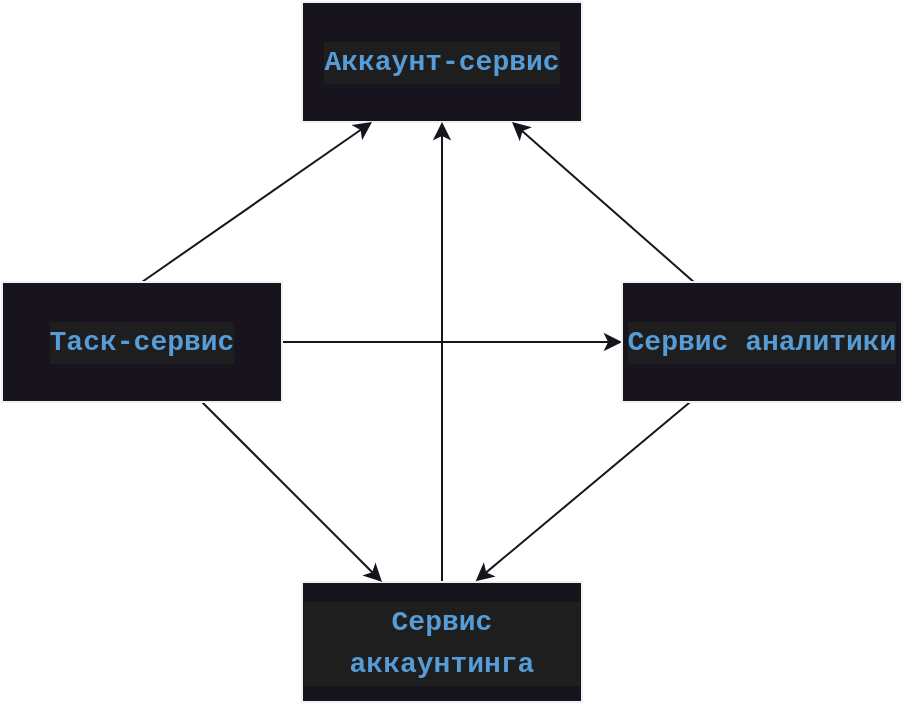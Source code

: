 <mxfile>
    <diagram id="cs8eAwnBnD0t727MsK7l" name="Страница 1">
        <mxGraphModel dx="1491" dy="982" grid="1" gridSize="10" guides="1" tooltips="1" connect="1" arrows="1" fold="1" page="1" pageScale="1" pageWidth="827" pageHeight="1169" background="#ffffff" math="0" shadow="0">
            <root>
                <mxCell id="0"/>
                <mxCell id="1" parent="0"/>
                <mxCell id="3" value="&lt;div style=&quot;color: rgb(212, 212, 212); background-color: rgb(30, 30, 30); font-family: Menlo, Monaco, &amp;quot;Courier New&amp;quot;, monospace; font-size: 14px; line-height: 21px;&quot;&gt;&lt;span style=&quot;color: #569cd6;font-weight: bold;&quot;&gt;Аккаунт-сервис&lt;/span&gt;&lt;/div&gt;" style="rounded=0;whiteSpace=wrap;html=1;fillColor=#18141D;strokeColor=#F0F0F0;" parent="1" vertex="1">
                    <mxGeometry x="210" y="170" width="140" height="60" as="geometry"/>
                </mxCell>
                <mxCell id="12" style="edgeStyle=none;html=1;entryX=0.5;entryY=1;entryDx=0;entryDy=0;strokeColor=#18141D;fillColor=#18141D;" parent="1" source="5" target="3" edge="1">
                    <mxGeometry relative="1" as="geometry">
                        <mxPoint x="296" y="232" as="targetPoint"/>
                    </mxGeometry>
                </mxCell>
                <mxCell id="5" value="&lt;div style=&quot;color: rgb(212, 212, 212); background-color: rgb(30, 30, 30); font-family: Menlo, Monaco, &amp;quot;Courier New&amp;quot;, monospace; font-size: 14px; line-height: 21px;&quot;&gt;&lt;div style=&quot;line-height: 21px;&quot;&gt;&lt;span style=&quot;color: #569cd6;font-weight: bold;&quot;&gt;Сервис аккаунтинга&lt;/span&gt;&lt;/div&gt;&lt;/div&gt;" style="rounded=0;whiteSpace=wrap;html=1;fillColor=#18141D;strokeColor=#F0F0F0;" parent="1" vertex="1">
                    <mxGeometry x="210" y="460" width="140" height="60" as="geometry"/>
                </mxCell>
                <mxCell id="10" style="edgeStyle=none;html=1;exitX=0.5;exitY=0;exitDx=0;exitDy=0;entryX=0.25;entryY=1;entryDx=0;entryDy=0;strokeColor=#18141D;fillColor=#18141D;" parent="1" source="6" target="3" edge="1">
                    <mxGeometry relative="1" as="geometry"/>
                </mxCell>
                <mxCell id="13" style="edgeStyle=none;html=1;strokeColor=#18141D;fillColor=#18141D;" parent="1" source="6" target="5" edge="1">
                    <mxGeometry relative="1" as="geometry"/>
                </mxCell>
                <mxCell id="14" style="edgeStyle=none;html=1;strokeColor=#18141D;fillColor=#18141D;" parent="1" source="6" target="7" edge="1">
                    <mxGeometry relative="1" as="geometry"/>
                </mxCell>
                <mxCell id="6" value="&lt;div style=&quot;color: rgb(212, 212, 212); background-color: rgb(30, 30, 30); font-family: Menlo, Monaco, &amp;quot;Courier New&amp;quot;, monospace; font-size: 14px; line-height: 21px;&quot;&gt;&lt;span style=&quot;color: #569cd6;font-weight: bold;&quot;&gt;Таск-сервис&lt;/span&gt;&lt;/div&gt;" style="rounded=0;whiteSpace=wrap;html=1;fillColor=#18141D;strokeColor=#F0F0F0;" parent="1" vertex="1">
                    <mxGeometry x="60" y="310" width="140" height="60" as="geometry"/>
                </mxCell>
                <mxCell id="11" style="edgeStyle=none;html=1;entryX=0.75;entryY=1;entryDx=0;entryDy=0;strokeColor=#18141D;fillColor=#18141D;" parent="1" source="7" target="3" edge="1">
                    <mxGeometry relative="1" as="geometry"/>
                </mxCell>
                <mxCell id="15" style="edgeStyle=none;html=1;entryX=0.62;entryY=-0.006;entryDx=0;entryDy=0;entryPerimeter=0;strokeColor=#18141D;fillColor=#18141D;" parent="1" source="7" target="5" edge="1">
                    <mxGeometry relative="1" as="geometry"/>
                </mxCell>
                <mxCell id="7" value="&lt;div style=&quot;color: rgb(212, 212, 212); background-color: rgb(30, 30, 30); font-family: Menlo, Monaco, &amp;quot;Courier New&amp;quot;, monospace; font-size: 14px; line-height: 21px;&quot;&gt;&lt;div style=&quot;line-height: 21px;&quot;&gt;&lt;span style=&quot;color: #569cd6;font-weight: bold;&quot;&gt;Сервис аналитики&lt;/span&gt;&lt;/div&gt;&lt;/div&gt;" style="rounded=0;whiteSpace=wrap;html=1;fillColor=#18141D;strokeColor=#F0F0F0;" parent="1" vertex="1">
                    <mxGeometry x="370" y="310" width="140" height="60" as="geometry"/>
                </mxCell>
            </root>
        </mxGraphModel>
    </diagram>
</mxfile>